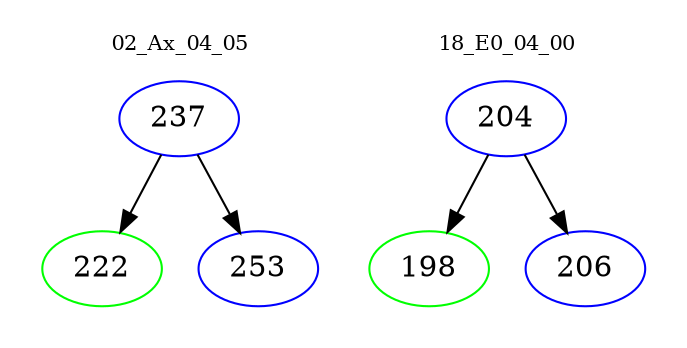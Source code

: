 digraph{
subgraph cluster_0 {
color = white
label = "02_Ax_04_05";
fontsize=10;
T0_237 [label="237", color="blue"]
T0_237 -> T0_222 [color="black"]
T0_222 [label="222", color="green"]
T0_237 -> T0_253 [color="black"]
T0_253 [label="253", color="blue"]
}
subgraph cluster_1 {
color = white
label = "18_E0_04_00";
fontsize=10;
T1_204 [label="204", color="blue"]
T1_204 -> T1_198 [color="black"]
T1_198 [label="198", color="green"]
T1_204 -> T1_206 [color="black"]
T1_206 [label="206", color="blue"]
}
}
